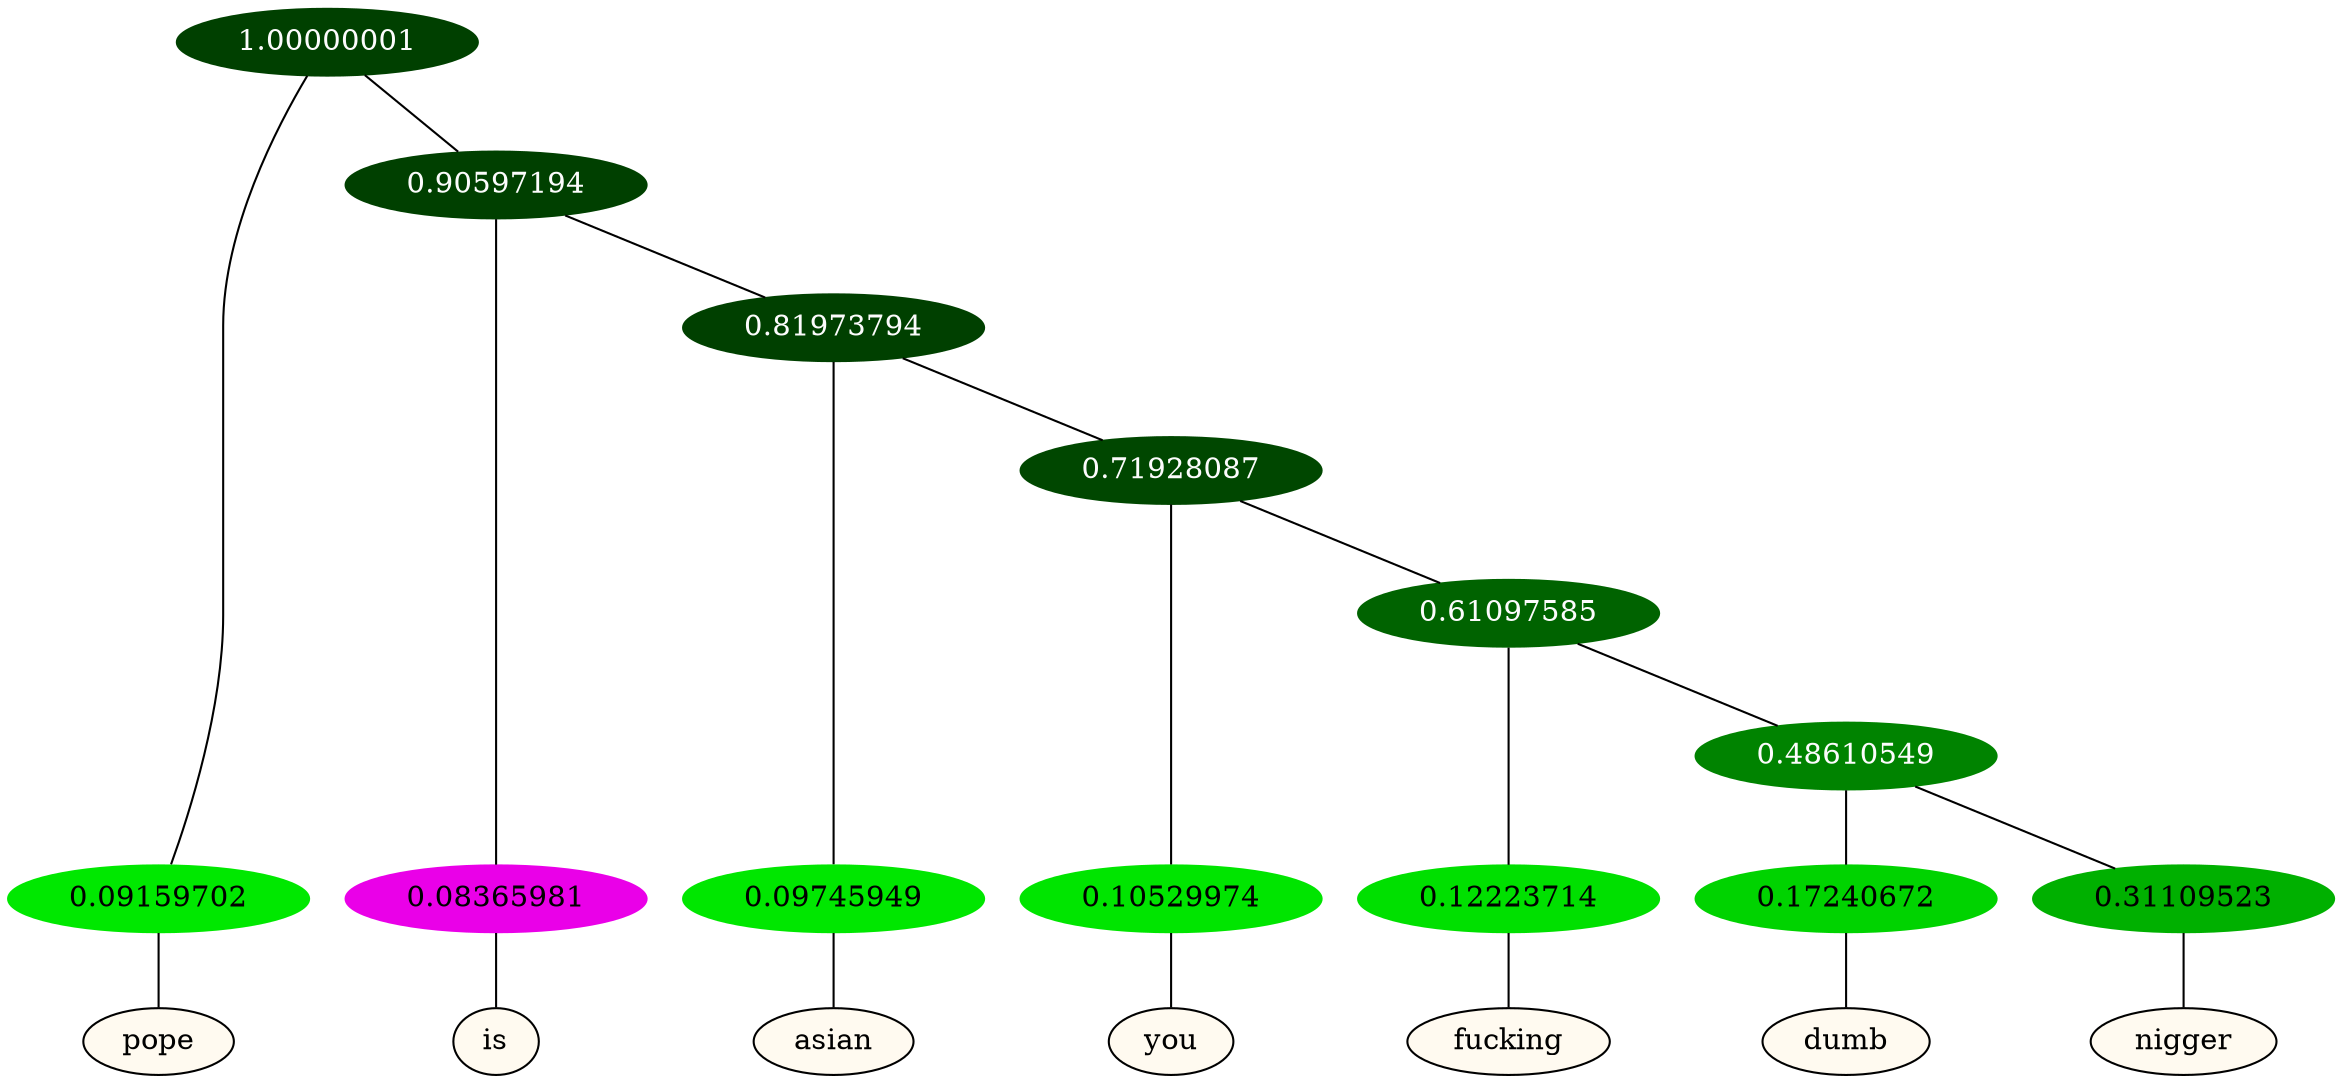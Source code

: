 graph {
	node [format=png height=0.15 nodesep=0.001 ordering=out overlap=prism overlap_scaling=0.01 ranksep=0.001 ratio=0.2 style=filled width=0.15]
	{
		rank=same
		a_w_1 [label=pope color=black fillcolor=floralwhite style="filled,solid"]
		a_w_3 [label=is color=black fillcolor=floralwhite style="filled,solid"]
		a_w_5 [label=asian color=black fillcolor=floralwhite style="filled,solid"]
		a_w_7 [label=you color=black fillcolor=floralwhite style="filled,solid"]
		a_w_9 [label=fucking color=black fillcolor=floralwhite style="filled,solid"]
		a_w_11 [label=dumb color=black fillcolor=floralwhite style="filled,solid"]
		a_w_12 [label=nigger color=black fillcolor=floralwhite style="filled,solid"]
	}
	a_n_1 -- a_w_1
	a_n_3 -- a_w_3
	a_n_5 -- a_w_5
	a_n_7 -- a_w_7
	a_n_9 -- a_w_9
	a_n_11 -- a_w_11
	a_n_12 -- a_w_12
	{
		rank=same
		a_n_1 [label=0.09159702 color="0.334 1.000 0.908" fontcolor=black]
		a_n_3 [label=0.08365981 color="0.835 1.000 0.916" fontcolor=black]
		a_n_5 [label=0.09745949 color="0.334 1.000 0.903" fontcolor=black]
		a_n_7 [label=0.10529974 color="0.334 1.000 0.895" fontcolor=black]
		a_n_9 [label=0.12223714 color="0.334 1.000 0.878" fontcolor=black]
		a_n_11 [label=0.17240672 color="0.334 1.000 0.828" fontcolor=black]
		a_n_12 [label=0.31109523 color="0.334 1.000 0.689" fontcolor=black]
	}
	a_n_0 [label=1.00000001 color="0.334 1.000 0.250" fontcolor=grey99]
	a_n_0 -- a_n_1
	a_n_2 [label=0.90597194 color="0.334 1.000 0.250" fontcolor=grey99]
	a_n_0 -- a_n_2
	a_n_2 -- a_n_3
	a_n_4 [label=0.81973794 color="0.334 1.000 0.250" fontcolor=grey99]
	a_n_2 -- a_n_4
	a_n_4 -- a_n_5
	a_n_6 [label=0.71928087 color="0.334 1.000 0.281" fontcolor=grey99]
	a_n_4 -- a_n_6
	a_n_6 -- a_n_7
	a_n_8 [label=0.61097585 color="0.334 1.000 0.389" fontcolor=grey99]
	a_n_6 -- a_n_8
	a_n_8 -- a_n_9
	a_n_10 [label=0.48610549 color="0.334 1.000 0.514" fontcolor=grey99]
	a_n_8 -- a_n_10
	a_n_10 -- a_n_11
	a_n_10 -- a_n_12
}
